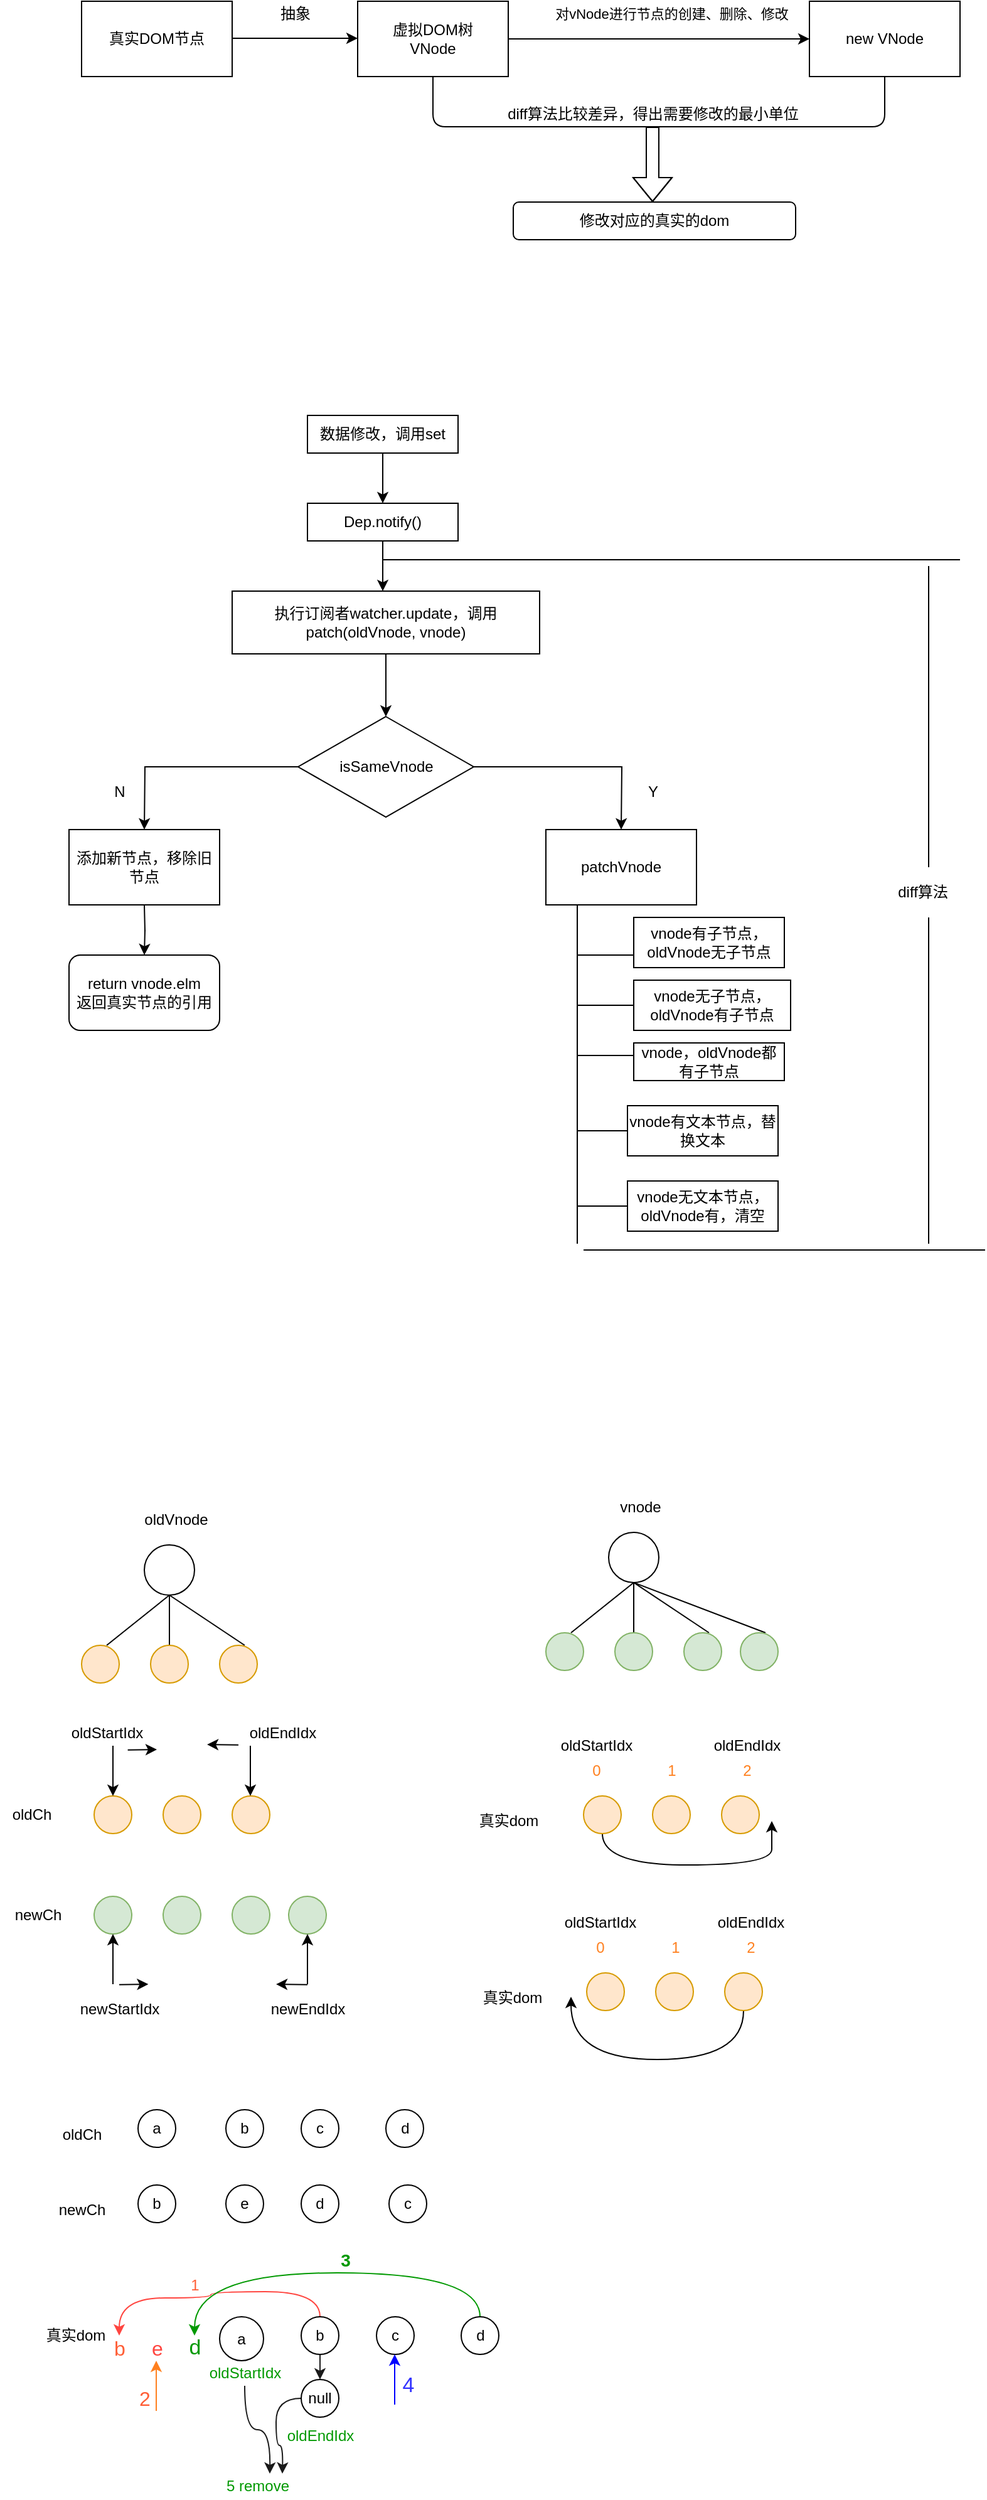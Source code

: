 <mxfile version="13.9.7" type="github"><diagram id="l6zwh0BJfQu0nLQXTCDY" name="Page-1"><mxGraphModel dx="1038" dy="492" grid="1" gridSize="10" guides="1" tooltips="1" connect="1" arrows="1" fold="1" page="1" pageScale="1" pageWidth="827" pageHeight="1169" math="0" shadow="0"><root><mxCell id="0"/><mxCell id="1" parent="0"/><mxCell id="mDzAJIoZQteAGzlLGq9X-1" value="真实DOM节点" style="rounded=0;whiteSpace=wrap;html=1;" vertex="1" parent="1"><mxGeometry x="70" y="180" width="120" height="60" as="geometry"/></mxCell><mxCell id="mDzAJIoZQteAGzlLGq9X-3" value="" style="endArrow=classic;html=1;" edge="1" parent="1"><mxGeometry relative="1" as="geometry"><mxPoint x="190" y="209.5" as="sourcePoint"/><mxPoint x="290" y="209.5" as="targetPoint"/><Array as="points"/></mxGeometry></mxCell><mxCell id="mDzAJIoZQteAGzlLGq9X-5" value="抽象" style="text;html=1;align=center;verticalAlign=middle;resizable=0;points=[];autosize=1;" vertex="1" parent="1"><mxGeometry x="220" y="180" width="40" height="20" as="geometry"/></mxCell><mxCell id="mDzAJIoZQteAGzlLGq9X-6" value="虚拟DOM树&lt;br&gt;VNode" style="rounded=0;whiteSpace=wrap;html=1;" vertex="1" parent="1"><mxGeometry x="290" y="180" width="120" height="60" as="geometry"/></mxCell><mxCell id="mDzAJIoZQteAGzlLGq9X-7" value="" style="endArrow=classic;html=1;" edge="1" parent="1"><mxGeometry relative="1" as="geometry"><mxPoint x="410" y="210" as="sourcePoint"/><mxPoint x="650" y="210" as="targetPoint"/></mxGeometry></mxCell><mxCell id="mDzAJIoZQteAGzlLGq9X-8" value="对vNode进行节点的创建、删除、修改&lt;br&gt;" style="edgeLabel;resizable=0;html=1;align=center;verticalAlign=middle;" connectable="0" vertex="1" parent="mDzAJIoZQteAGzlLGq9X-7"><mxGeometry relative="1" as="geometry"><mxPoint x="10" y="-20" as="offset"/></mxGeometry></mxCell><mxCell id="mDzAJIoZQteAGzlLGq9X-12" value="" style="endArrow=none;html=1;exitX=0.5;exitY=1;exitDx=0;exitDy=0;entryX=0.5;entryY=1;entryDx=0;entryDy=0;" edge="1" parent="1" source="mDzAJIoZQteAGzlLGq9X-6"><mxGeometry width="50" height="50" relative="1" as="geometry"><mxPoint x="390" y="290" as="sourcePoint"/><mxPoint x="710" y="240" as="targetPoint"/><Array as="points"><mxPoint x="350" y="280"/><mxPoint x="510" y="280"/><mxPoint x="710" y="280"/></Array></mxGeometry></mxCell><mxCell id="mDzAJIoZQteAGzlLGq9X-24" style="edgeStyle=orthogonalEdgeStyle;shape=flexArrow;rounded=0;orthogonalLoop=1;jettySize=auto;html=1;" edge="1" parent="1" source="mDzAJIoZQteAGzlLGq9X-15"><mxGeometry relative="1" as="geometry"><mxPoint x="525" y="340" as="targetPoint"/></mxGeometry></mxCell><mxCell id="mDzAJIoZQteAGzlLGq9X-15" value="diff算法比较差异，得出&lt;span&gt;需要修改的最小单位&lt;/span&gt;" style="text;html=1;align=center;verticalAlign=middle;resizable=0;points=[];autosize=1;" vertex="1" parent="1"><mxGeometry x="400" y="260" width="250" height="20" as="geometry"/></mxCell><mxCell id="mDzAJIoZQteAGzlLGq9X-21" value="new VNode" style="rounded=0;whiteSpace=wrap;html=1;" vertex="1" parent="1"><mxGeometry x="650" y="180" width="120" height="60" as="geometry"/></mxCell><mxCell id="mDzAJIoZQteAGzlLGq9X-25" value="修改对应的真实的dom" style="rounded=1;whiteSpace=wrap;html=1;" vertex="1" parent="1"><mxGeometry x="414" y="340" width="225" height="30" as="geometry"/></mxCell><mxCell id="mDzAJIoZQteAGzlLGq9X-37" style="edgeStyle=none;rounded=0;orthogonalLoop=1;jettySize=auto;html=1;" edge="1" parent="1" source="mDzAJIoZQteAGzlLGq9X-35"><mxGeometry relative="1" as="geometry"><mxPoint x="310" y="650" as="targetPoint"/></mxGeometry></mxCell><mxCell id="mDzAJIoZQteAGzlLGq9X-35" value="Dep.notify()" style="rounded=0;whiteSpace=wrap;html=1;" vertex="1" parent="1"><mxGeometry x="250" y="580" width="120" height="30" as="geometry"/></mxCell><mxCell id="mDzAJIoZQteAGzlLGq9X-39" style="edgeStyle=none;rounded=0;orthogonalLoop=1;jettySize=auto;html=1;" edge="1" parent="1" source="mDzAJIoZQteAGzlLGq9X-38"><mxGeometry relative="1" as="geometry"><mxPoint x="310" y="580" as="targetPoint"/></mxGeometry></mxCell><mxCell id="mDzAJIoZQteAGzlLGq9X-38" value="数据修改，调用set" style="rounded=0;whiteSpace=wrap;html=1;" vertex="1" parent="1"><mxGeometry x="250" y="510" width="120" height="30" as="geometry"/></mxCell><mxCell id="mDzAJIoZQteAGzlLGq9X-44" style="edgeStyle=none;rounded=0;orthogonalLoop=1;jettySize=auto;html=1;" edge="1" parent="1" source="mDzAJIoZQteAGzlLGq9X-40"><mxGeometry relative="1" as="geometry"><mxPoint x="312.5" y="750" as="targetPoint"/></mxGeometry></mxCell><mxCell id="mDzAJIoZQteAGzlLGq9X-40" value="执行订阅者watcher.update，调用patch(oldVnode,&amp;nbsp;vnode)" style="rounded=0;whiteSpace=wrap;html=1;" vertex="1" parent="1"><mxGeometry x="190" y="650" width="245" height="50" as="geometry"/></mxCell><mxCell id="mDzAJIoZQteAGzlLGq9X-47" style="edgeStyle=orthogonalEdgeStyle;rounded=0;orthogonalLoop=1;jettySize=auto;html=1;" edge="1" parent="1" source="mDzAJIoZQteAGzlLGq9X-45"><mxGeometry relative="1" as="geometry"><mxPoint x="120" y="840" as="targetPoint"/></mxGeometry></mxCell><mxCell id="mDzAJIoZQteAGzlLGq9X-49" style="edgeStyle=orthogonalEdgeStyle;rounded=0;orthogonalLoop=1;jettySize=auto;html=1;" edge="1" parent="1" source="mDzAJIoZQteAGzlLGq9X-45"><mxGeometry relative="1" as="geometry"><mxPoint x="500" y="840" as="targetPoint"/></mxGeometry></mxCell><mxCell id="mDzAJIoZQteAGzlLGq9X-45" value="isSameVnode" style="rhombus;whiteSpace=wrap;html=1;" vertex="1" parent="1"><mxGeometry x="242.5" y="750" width="140" height="80" as="geometry"/></mxCell><mxCell id="mDzAJIoZQteAGzlLGq9X-50" value="N" style="text;html=1;align=center;verticalAlign=middle;resizable=0;points=[];autosize=1;" vertex="1" parent="1"><mxGeometry x="90" y="800" width="20" height="20" as="geometry"/></mxCell><mxCell id="mDzAJIoZQteAGzlLGq9X-51" value="Y" style="text;html=1;align=center;verticalAlign=middle;resizable=0;points=[];autosize=1;" vertex="1" parent="1"><mxGeometry x="515" y="800" width="20" height="20" as="geometry"/></mxCell><mxCell id="mDzAJIoZQteAGzlLGq9X-53" style="edgeStyle=orthogonalEdgeStyle;rounded=0;orthogonalLoop=1;jettySize=auto;html=1;exitX=0.5;exitY=1;exitDx=0;exitDy=0;" edge="1" parent="1"><mxGeometry relative="1" as="geometry"><mxPoint x="120" y="940" as="targetPoint"/><mxPoint x="120" y="900" as="sourcePoint"/></mxGeometry></mxCell><mxCell id="mDzAJIoZQteAGzlLGq9X-54" value="return vnode.elm&lt;br&gt;返回真实节点的引用" style="rounded=1;whiteSpace=wrap;html=1;" vertex="1" parent="1"><mxGeometry x="60" y="940" width="120" height="60" as="geometry"/></mxCell><mxCell id="mDzAJIoZQteAGzlLGq9X-55" value="添加新节点，移除旧节点" style="rounded=0;whiteSpace=wrap;html=1;" vertex="1" parent="1"><mxGeometry x="60" y="840" width="120" height="60" as="geometry"/></mxCell><mxCell id="mDzAJIoZQteAGzlLGq9X-56" value="patchVnode" style="rounded=0;whiteSpace=wrap;html=1;" vertex="1" parent="1"><mxGeometry x="440" y="840" width="120" height="60" as="geometry"/></mxCell><mxCell id="mDzAJIoZQteAGzlLGq9X-58" value="" style="line;strokeWidth=1;direction=south;html=1;" vertex="1" parent="1"><mxGeometry x="460" y="900" width="10" height="270" as="geometry"/></mxCell><mxCell id="mDzAJIoZQteAGzlLGq9X-59" value="" style="line;strokeWidth=1;html=1;" vertex="1" parent="1"><mxGeometry x="465" y="930" width="35" height="20" as="geometry"/></mxCell><mxCell id="mDzAJIoZQteAGzlLGq9X-61" value="" style="line;strokeWidth=1;html=1;" vertex="1" parent="1"><mxGeometry x="465" y="1010" width="45" height="20" as="geometry"/></mxCell><mxCell id="mDzAJIoZQteAGzlLGq9X-62" value="" style="line;strokeWidth=1;html=1;" vertex="1" parent="1"><mxGeometry x="465" y="930" width="45" height="20" as="geometry"/></mxCell><mxCell id="mDzAJIoZQteAGzlLGq9X-63" value="" style="line;strokeWidth=1;html=1;" vertex="1" parent="1"><mxGeometry x="465" y="1070" width="40" height="20" as="geometry"/></mxCell><mxCell id="mDzAJIoZQteAGzlLGq9X-64" value="" style="line;strokeWidth=1;html=1;" vertex="1" parent="1"><mxGeometry x="465" y="970" width="45" height="20" as="geometry"/></mxCell><mxCell id="mDzAJIoZQteAGzlLGq9X-70" value="vnode有子节点，oldVnode无子节点" style="rounded=0;whiteSpace=wrap;html=1;strokeWidth=1;" vertex="1" parent="1"><mxGeometry x="510" y="910" width="120" height="40" as="geometry"/></mxCell><mxCell id="mDzAJIoZQteAGzlLGq9X-72" value="vnode无子节点，&lt;br&gt;oldVnode有子节点" style="rounded=0;whiteSpace=wrap;html=1;strokeWidth=1;" vertex="1" parent="1"><mxGeometry x="510" y="960" width="125" height="40" as="geometry"/></mxCell><mxCell id="mDzAJIoZQteAGzlLGq9X-73" value="vnode，oldVnode都有子节点" style="rounded=0;whiteSpace=wrap;html=1;strokeWidth=1;" vertex="1" parent="1"><mxGeometry x="510" y="1010" width="120" height="30" as="geometry"/></mxCell><mxCell id="mDzAJIoZQteAGzlLGq9X-76" value="vnode有文本节点，替换文本" style="rounded=0;whiteSpace=wrap;html=1;strokeWidth=1;" vertex="1" parent="1"><mxGeometry x="505" y="1060" width="120" height="40" as="geometry"/></mxCell><mxCell id="mDzAJIoZQteAGzlLGq9X-77" value="" style="line;strokeWidth=1;html=1;" vertex="1" parent="1"><mxGeometry x="465" y="1130" width="40" height="20" as="geometry"/></mxCell><mxCell id="mDzAJIoZQteAGzlLGq9X-78" value="vnode无文本节点，oldVnode有，清空" style="rounded=0;whiteSpace=wrap;html=1;strokeWidth=1;" vertex="1" parent="1"><mxGeometry x="505" y="1120" width="120" height="40" as="geometry"/></mxCell><mxCell id="mDzAJIoZQteAGzlLGq9X-79" value="" style="line;strokeWidth=1;html=1;" vertex="1" parent="1"><mxGeometry x="310" y="620" width="460" height="10" as="geometry"/></mxCell><mxCell id="mDzAJIoZQteAGzlLGq9X-80" value="" style="line;strokeWidth=1;html=1;" vertex="1" parent="1"><mxGeometry x="470" y="1170" width="320" height="10" as="geometry"/></mxCell><mxCell id="mDzAJIoZQteAGzlLGq9X-81" value="" style="line;strokeWidth=1;direction=south;html=1;" vertex="1" parent="1"><mxGeometry x="740" y="630" width="10" height="240" as="geometry"/></mxCell><mxCell id="mDzAJIoZQteAGzlLGq9X-82" value="" style="line;strokeWidth=1;direction=south;html=1;" vertex="1" parent="1"><mxGeometry x="740" y="910" width="10" height="260" as="geometry"/></mxCell><mxCell id="mDzAJIoZQteAGzlLGq9X-83" value="diff算法" style="text;html=1;align=center;verticalAlign=middle;resizable=0;points=[];autosize=1;" vertex="1" parent="1"><mxGeometry x="710" y="880" width="60" height="20" as="geometry"/></mxCell><mxCell id="mDzAJIoZQteAGzlLGq9X-84" value="" style="ellipse;whiteSpace=wrap;html=1;aspect=fixed;strokeWidth=1;" vertex="1" parent="1"><mxGeometry x="120" y="1410" width="40" height="40" as="geometry"/></mxCell><mxCell id="mDzAJIoZQteAGzlLGq9X-85" value="oldVnode" style="text;html=1;align=center;verticalAlign=middle;resizable=0;points=[];autosize=1;" vertex="1" parent="1"><mxGeometry x="110" y="1380" width="70" height="20" as="geometry"/></mxCell><mxCell id="mDzAJIoZQteAGzlLGq9X-88" value="" style="endArrow=none;html=1;entryX=0;entryY=0.5;entryDx=0;entryDy=0;entryPerimeter=0;" edge="1" parent="1" target="mDzAJIoZQteAGzlLGq9X-89"><mxGeometry width="50" height="50" relative="1" as="geometry"><mxPoint x="90" y="1490" as="sourcePoint"/><mxPoint x="140" y="1440" as="targetPoint"/></mxGeometry></mxCell><mxCell id="mDzAJIoZQteAGzlLGq9X-89" value="" style="line;strokeWidth=1;direction=south;html=1;" vertex="1" parent="1"><mxGeometry x="135" y="1450" width="10" height="40" as="geometry"/></mxCell><mxCell id="mDzAJIoZQteAGzlLGq9X-90" value="" style="endArrow=none;html=1;" edge="1" parent="1"><mxGeometry width="50" height="50" relative="1" as="geometry"><mxPoint x="200" y="1490" as="sourcePoint"/><mxPoint x="140" y="1450" as="targetPoint"/></mxGeometry></mxCell><mxCell id="mDzAJIoZQteAGzlLGq9X-91" value="" style="ellipse;whiteSpace=wrap;html=1;aspect=fixed;strokeWidth=1;fillColor=#ffe6cc;strokeColor=#d79b00;" vertex="1" parent="1"><mxGeometry x="70" y="1490" width="30" height="30" as="geometry"/></mxCell><mxCell id="mDzAJIoZQteAGzlLGq9X-92" value="" style="ellipse;whiteSpace=wrap;html=1;aspect=fixed;strokeWidth=1;fillColor=#ffe6cc;strokeColor=#d79b00;" vertex="1" parent="1"><mxGeometry x="125" y="1490" width="30" height="30" as="geometry"/></mxCell><mxCell id="mDzAJIoZQteAGzlLGq9X-93" value="" style="ellipse;whiteSpace=wrap;html=1;aspect=fixed;strokeWidth=1;fillColor=#ffe6cc;strokeColor=#d79b00;" vertex="1" parent="1"><mxGeometry x="180" y="1490" width="30" height="30" as="geometry"/></mxCell><mxCell id="mDzAJIoZQteAGzlLGq9X-104" value="" style="ellipse;whiteSpace=wrap;html=1;aspect=fixed;strokeWidth=1;" vertex="1" parent="1"><mxGeometry x="490" y="1400" width="40" height="40" as="geometry"/></mxCell><mxCell id="mDzAJIoZQteAGzlLGq9X-105" value="vnode" style="text;html=1;align=center;verticalAlign=middle;resizable=0;points=[];autosize=1;" vertex="1" parent="1"><mxGeometry x="490" y="1370" width="50" height="20" as="geometry"/></mxCell><mxCell id="mDzAJIoZQteAGzlLGq9X-106" value="" style="endArrow=none;html=1;entryX=0;entryY=0.5;entryDx=0;entryDy=0;entryPerimeter=0;" edge="1" parent="1" target="mDzAJIoZQteAGzlLGq9X-107"><mxGeometry width="50" height="50" relative="1" as="geometry"><mxPoint x="460" y="1480" as="sourcePoint"/><mxPoint x="510" y="1430" as="targetPoint"/></mxGeometry></mxCell><mxCell id="mDzAJIoZQteAGzlLGq9X-107" value="" style="line;strokeWidth=1;direction=south;html=1;" vertex="1" parent="1"><mxGeometry x="505" y="1440" width="10" height="40" as="geometry"/></mxCell><mxCell id="mDzAJIoZQteAGzlLGq9X-108" value="" style="endArrow=none;html=1;" edge="1" parent="1"><mxGeometry width="50" height="50" relative="1" as="geometry"><mxPoint x="570" y="1480" as="sourcePoint"/><mxPoint x="510" y="1440" as="targetPoint"/></mxGeometry></mxCell><mxCell id="mDzAJIoZQteAGzlLGq9X-109" value="" style="ellipse;whiteSpace=wrap;html=1;aspect=fixed;strokeWidth=1;fillColor=#d5e8d4;strokeColor=#82b366;" vertex="1" parent="1"><mxGeometry x="440" y="1480" width="30" height="30" as="geometry"/></mxCell><mxCell id="mDzAJIoZQteAGzlLGq9X-110" value="" style="ellipse;whiteSpace=wrap;html=1;aspect=fixed;strokeWidth=1;fillColor=#d5e8d4;strokeColor=#82b366;" vertex="1" parent="1"><mxGeometry x="495" y="1480" width="30" height="30" as="geometry"/></mxCell><mxCell id="mDzAJIoZQteAGzlLGq9X-111" value="" style="ellipse;whiteSpace=wrap;html=1;aspect=fixed;strokeWidth=1;fillColor=#d5e8d4;strokeColor=#82b366;" vertex="1" parent="1"><mxGeometry x="550" y="1480" width="30" height="30" as="geometry"/></mxCell><mxCell id="mDzAJIoZQteAGzlLGq9X-112" value="" style="endArrow=none;html=1;entryX=0.5;entryY=1;entryDx=0;entryDy=0;" edge="1" parent="1" target="mDzAJIoZQteAGzlLGq9X-104"><mxGeometry width="50" height="50" relative="1" as="geometry"><mxPoint x="615" y="1480" as="sourcePoint"/><mxPoint x="555" y="1440" as="targetPoint"/></mxGeometry></mxCell><mxCell id="mDzAJIoZQteAGzlLGq9X-113" value="" style="ellipse;whiteSpace=wrap;html=1;aspect=fixed;strokeWidth=1;fillColor=#d5e8d4;strokeColor=#82b366;" vertex="1" parent="1"><mxGeometry x="595" y="1480" width="30" height="30" as="geometry"/></mxCell><mxCell id="mDzAJIoZQteAGzlLGq9X-114" value="" style="ellipse;whiteSpace=wrap;html=1;aspect=fixed;strokeWidth=1;fillColor=#ffe6cc;strokeColor=#d79b00;" vertex="1" parent="1"><mxGeometry x="80" y="1610" width="30" height="30" as="geometry"/></mxCell><mxCell id="mDzAJIoZQteAGzlLGq9X-115" value="" style="ellipse;whiteSpace=wrap;html=1;aspect=fixed;strokeWidth=1;fillColor=#ffe6cc;strokeColor=#d79b00;" vertex="1" parent="1"><mxGeometry x="190" y="1610" width="30" height="30" as="geometry"/></mxCell><mxCell id="mDzAJIoZQteAGzlLGq9X-116" value="" style="ellipse;whiteSpace=wrap;html=1;aspect=fixed;strokeWidth=1;fillColor=#ffe6cc;strokeColor=#d79b00;" vertex="1" parent="1"><mxGeometry x="135" y="1610" width="30" height="30" as="geometry"/></mxCell><mxCell id="mDzAJIoZQteAGzlLGq9X-118" value="" style="ellipse;whiteSpace=wrap;html=1;aspect=fixed;strokeWidth=1;fillColor=#d5e8d4;strokeColor=#82b366;" vertex="1" parent="1"><mxGeometry x="80" y="1690" width="30" height="30" as="geometry"/></mxCell><mxCell id="mDzAJIoZQteAGzlLGq9X-119" value="" style="ellipse;whiteSpace=wrap;html=1;aspect=fixed;strokeWidth=1;fillColor=#d5e8d4;strokeColor=#82b366;" vertex="1" parent="1"><mxGeometry x="135" y="1690" width="30" height="30" as="geometry"/></mxCell><mxCell id="mDzAJIoZQteAGzlLGq9X-120" value="" style="ellipse;whiteSpace=wrap;html=1;aspect=fixed;strokeWidth=1;fillColor=#d5e8d4;strokeColor=#82b366;" vertex="1" parent="1"><mxGeometry x="190" y="1690" width="30" height="30" as="geometry"/></mxCell><mxCell id="mDzAJIoZQteAGzlLGq9X-121" value="" style="ellipse;whiteSpace=wrap;html=1;aspect=fixed;strokeWidth=1;fillColor=#d5e8d4;strokeColor=#82b366;" vertex="1" parent="1"><mxGeometry x="235" y="1690" width="30" height="30" as="geometry"/></mxCell><mxCell id="mDzAJIoZQteAGzlLGq9X-122" value="oldCh" style="text;html=1;align=center;verticalAlign=middle;resizable=0;points=[];autosize=1;" vertex="1" parent="1"><mxGeometry x="5" y="1615" width="50" height="20" as="geometry"/></mxCell><mxCell id="mDzAJIoZQteAGzlLGq9X-123" value="newCh" style="text;html=1;align=center;verticalAlign=middle;resizable=0;points=[];autosize=1;" vertex="1" parent="1"><mxGeometry x="10" y="1695" width="50" height="20" as="geometry"/></mxCell><mxCell id="mDzAJIoZQteAGzlLGq9X-124" value="" style="endArrow=classic;html=1;entryX=0.5;entryY=0;entryDx=0;entryDy=0;" edge="1" parent="1" target="mDzAJIoZQteAGzlLGq9X-114"><mxGeometry width="50" height="50" relative="1" as="geometry"><mxPoint x="95" y="1570" as="sourcePoint"/><mxPoint x="120" y="1550" as="targetPoint"/></mxGeometry></mxCell><mxCell id="mDzAJIoZQteAGzlLGq9X-125" value="oldStartIdx" style="text;html=1;align=center;verticalAlign=middle;resizable=0;points=[];autosize=1;" vertex="1" parent="1"><mxGeometry x="55" y="1550" width="70" height="20" as="geometry"/></mxCell><mxCell id="mDzAJIoZQteAGzlLGq9X-126" value="" style="endArrow=classic;html=1;exitX=0.74;exitY=1.17;exitDx=0;exitDy=0;exitPerimeter=0;" edge="1" parent="1" source="mDzAJIoZQteAGzlLGq9X-125"><mxGeometry width="50" height="50" relative="1" as="geometry"><mxPoint x="120" y="1620" as="sourcePoint"/><mxPoint x="130" y="1573" as="targetPoint"/></mxGeometry></mxCell><mxCell id="mDzAJIoZQteAGzlLGq9X-127" value="" style="endArrow=classic;html=1;entryX=0.5;entryY=0;entryDx=0;entryDy=0;" edge="1" parent="1"><mxGeometry width="50" height="50" relative="1" as="geometry"><mxPoint x="204.5" y="1570" as="sourcePoint"/><mxPoint x="204.5" y="1610" as="targetPoint"/><Array as="points"><mxPoint x="204.5" y="1590"/></Array></mxGeometry></mxCell><mxCell id="mDzAJIoZQteAGzlLGq9X-128" value="oldEndIdx" style="text;html=1;align=center;verticalAlign=middle;resizable=0;points=[];autosize=1;" vertex="1" parent="1"><mxGeometry x="195" y="1550" width="70" height="20" as="geometry"/></mxCell><mxCell id="mDzAJIoZQteAGzlLGq9X-129" value="" style="endArrow=classic;html=1;exitX=0.74;exitY=1.17;exitDx=0;exitDy=0;exitPerimeter=0;" edge="1" parent="1"><mxGeometry width="50" height="50" relative="1" as="geometry"><mxPoint x="195.0" y="1569.4" as="sourcePoint"/><mxPoint x="170" y="1569" as="targetPoint"/></mxGeometry></mxCell><mxCell id="mDzAJIoZQteAGzlLGq9X-130" value="" style="endArrow=classic;html=1;entryX=0.5;entryY=1;entryDx=0;entryDy=0;" edge="1" parent="1" target="mDzAJIoZQteAGzlLGq9X-118"><mxGeometry width="50" height="50" relative="1" as="geometry"><mxPoint x="95" y="1760" as="sourcePoint"/><mxPoint x="94.5" y="1774" as="targetPoint"/></mxGeometry></mxCell><mxCell id="mDzAJIoZQteAGzlLGq9X-131" value="" style="endArrow=classic;html=1;entryX=0.5;entryY=1;entryDx=0;entryDy=0;" edge="1" parent="1"><mxGeometry width="50" height="50" relative="1" as="geometry"><mxPoint x="250" y="1760" as="sourcePoint"/><mxPoint x="250" y="1720" as="targetPoint"/></mxGeometry></mxCell><mxCell id="mDzAJIoZQteAGzlLGq9X-132" value="" style="endArrow=classic;html=1;exitX=0.74;exitY=1.17;exitDx=0;exitDy=0;exitPerimeter=0;" edge="1" parent="1"><mxGeometry width="50" height="50" relative="1" as="geometry"><mxPoint x="100.0" y="1760.4" as="sourcePoint"/><mxPoint x="123.2" y="1760" as="targetPoint"/></mxGeometry></mxCell><mxCell id="mDzAJIoZQteAGzlLGq9X-135" value="" style="endArrow=classic;html=1;exitX=0.74;exitY=1.17;exitDx=0;exitDy=0;exitPerimeter=0;" edge="1" parent="1"><mxGeometry width="50" height="50" relative="1" as="geometry"><mxPoint x="250" y="1760.4" as="sourcePoint"/><mxPoint x="225" y="1760" as="targetPoint"/></mxGeometry></mxCell><mxCell id="mDzAJIoZQteAGzlLGq9X-136" value="newStartIdx" style="text;html=1;align=center;verticalAlign=middle;resizable=0;points=[];autosize=1;" vertex="1" parent="1"><mxGeometry x="60" y="1770" width="80" height="20" as="geometry"/></mxCell><mxCell id="mDzAJIoZQteAGzlLGq9X-137" value="newEndIdx" style="text;html=1;align=center;verticalAlign=middle;resizable=0;points=[];autosize=1;" vertex="1" parent="1"><mxGeometry x="215" y="1770" width="70" height="20" as="geometry"/></mxCell><mxCell id="mDzAJIoZQteAGzlLGq9X-139" value="真实dom" style="text;html=1;align=center;verticalAlign=middle;resizable=0;points=[];autosize=1;" vertex="1" parent="1"><mxGeometry x="380" y="1620" width="60" height="20" as="geometry"/></mxCell><mxCell id="mDzAJIoZQteAGzlLGq9X-153" style="edgeStyle=orthogonalEdgeStyle;curved=1;rounded=0;orthogonalLoop=1;jettySize=auto;html=1;exitX=0.5;exitY=1;exitDx=0;exitDy=0;fontColor=#FF801F;" edge="1" parent="1" source="mDzAJIoZQteAGzlLGq9X-140"><mxGeometry relative="1" as="geometry"><mxPoint x="620" y="1630" as="targetPoint"/><Array as="points"><mxPoint x="485" y="1665"/><mxPoint x="620" y="1665"/><mxPoint x="620" y="1640"/></Array></mxGeometry></mxCell><mxCell id="mDzAJIoZQteAGzlLGq9X-140" value="" style="ellipse;whiteSpace=wrap;html=1;aspect=fixed;strokeWidth=1;fillColor=#ffe6cc;strokeColor=#d79b00;" vertex="1" parent="1"><mxGeometry x="470" y="1610" width="30" height="30" as="geometry"/></mxCell><mxCell id="mDzAJIoZQteAGzlLGq9X-141" value="" style="ellipse;whiteSpace=wrap;html=1;aspect=fixed;strokeWidth=1;fillColor=#ffe6cc;strokeColor=#d79b00;" vertex="1" parent="1"><mxGeometry x="580" y="1610" width="30" height="30" as="geometry"/></mxCell><mxCell id="mDzAJIoZQteAGzlLGq9X-142" value="" style="ellipse;whiteSpace=wrap;html=1;aspect=fixed;strokeWidth=1;fillColor=#ffe6cc;strokeColor=#d79b00;" vertex="1" parent="1"><mxGeometry x="525" y="1610" width="30" height="30" as="geometry"/></mxCell><mxCell id="mDzAJIoZQteAGzlLGq9X-143" value="0" style="text;html=1;align=center;verticalAlign=middle;resizable=0;points=[];autosize=1;fontColor=#FF801F;" vertex="1" parent="1"><mxGeometry x="470" y="1580" width="20" height="20" as="geometry"/></mxCell><mxCell id="mDzAJIoZQteAGzlLGq9X-144" value="1" style="text;html=1;align=center;verticalAlign=middle;resizable=0;points=[];autosize=1;fontColor=#FF801F;" vertex="1" parent="1"><mxGeometry x="530" y="1580" width="20" height="20" as="geometry"/></mxCell><mxCell id="mDzAJIoZQteAGzlLGq9X-145" value="2" style="text;html=1;align=center;verticalAlign=middle;resizable=0;points=[];autosize=1;fontColor=#FF801F;" vertex="1" parent="1"><mxGeometry x="590" y="1580" width="20" height="20" as="geometry"/></mxCell><mxCell id="mDzAJIoZQteAGzlLGq9X-147" value="oldStartIdx" style="text;html=1;align=center;verticalAlign=middle;resizable=0;points=[];autosize=1;" vertex="1" parent="1"><mxGeometry x="445" y="1560" width="70" height="20" as="geometry"/></mxCell><mxCell id="mDzAJIoZQteAGzlLGq9X-148" value="oldEndIdx" style="text;html=1;align=center;verticalAlign=middle;resizable=0;points=[];autosize=1;" vertex="1" parent="1"><mxGeometry x="565" y="1560" width="70" height="20" as="geometry"/></mxCell><mxCell id="mDzAJIoZQteAGzlLGq9X-156" value="真实dom" style="text;html=1;align=center;verticalAlign=middle;resizable=0;points=[];autosize=1;" vertex="1" parent="1"><mxGeometry x="382.5" y="1761" width="60" height="20" as="geometry"/></mxCell><mxCell id="mDzAJIoZQteAGzlLGq9X-158" value="" style="ellipse;whiteSpace=wrap;html=1;aspect=fixed;strokeWidth=1;fillColor=#ffe6cc;strokeColor=#d79b00;" vertex="1" parent="1"><mxGeometry x="472.5" y="1751" width="30" height="30" as="geometry"/></mxCell><mxCell id="mDzAJIoZQteAGzlLGq9X-166" style="edgeStyle=orthogonalEdgeStyle;curved=1;rounded=0;orthogonalLoop=1;jettySize=auto;html=1;fontColor=#FF801F;" edge="1" parent="1" source="mDzAJIoZQteAGzlLGq9X-159"><mxGeometry relative="1" as="geometry"><mxPoint x="460" y="1770" as="targetPoint"/><Array as="points"><mxPoint x="598" y="1820"/><mxPoint x="460" y="1820"/></Array></mxGeometry></mxCell><mxCell id="mDzAJIoZQteAGzlLGq9X-159" value="" style="ellipse;whiteSpace=wrap;html=1;aspect=fixed;strokeWidth=1;fillColor=#ffe6cc;strokeColor=#d79b00;" vertex="1" parent="1"><mxGeometry x="582.5" y="1751" width="30" height="30" as="geometry"/></mxCell><mxCell id="mDzAJIoZQteAGzlLGq9X-160" value="" style="ellipse;whiteSpace=wrap;html=1;aspect=fixed;strokeWidth=1;fillColor=#ffe6cc;strokeColor=#d79b00;" vertex="1" parent="1"><mxGeometry x="527.5" y="1751" width="30" height="30" as="geometry"/></mxCell><mxCell id="mDzAJIoZQteAGzlLGq9X-161" value="0" style="text;html=1;align=center;verticalAlign=middle;resizable=0;points=[];autosize=1;fontColor=#FF801F;" vertex="1" parent="1"><mxGeometry x="472.5" y="1721" width="20" height="20" as="geometry"/></mxCell><mxCell id="mDzAJIoZQteAGzlLGq9X-162" value="1" style="text;html=1;align=center;verticalAlign=middle;resizable=0;points=[];autosize=1;fontColor=#FF801F;" vertex="1" parent="1"><mxGeometry x="532.5" y="1721" width="20" height="20" as="geometry"/></mxCell><mxCell id="mDzAJIoZQteAGzlLGq9X-163" value="2" style="text;html=1;align=center;verticalAlign=middle;resizable=0;points=[];autosize=1;fontColor=#FF801F;" vertex="1" parent="1"><mxGeometry x="592.5" y="1721" width="20" height="20" as="geometry"/></mxCell><mxCell id="mDzAJIoZQteAGzlLGq9X-164" value="oldStartIdx" style="text;html=1;align=center;verticalAlign=middle;resizable=0;points=[];autosize=1;" vertex="1" parent="1"><mxGeometry x="447.5" y="1701" width="70" height="20" as="geometry"/></mxCell><mxCell id="mDzAJIoZQteAGzlLGq9X-165" value="oldEndIdx" style="text;html=1;align=center;verticalAlign=middle;resizable=0;points=[];autosize=1;" vertex="1" parent="1"><mxGeometry x="567.5" y="1701" width="70" height="20" as="geometry"/></mxCell><mxCell id="mDzAJIoZQteAGzlLGq9X-167" value="oldCh" style="text;html=1;align=center;verticalAlign=middle;resizable=0;points=[];autosize=1;" vertex="1" parent="1"><mxGeometry x="45" y="1870" width="50" height="20" as="geometry"/></mxCell><mxCell id="mDzAJIoZQteAGzlLGq9X-168" value="newCh" style="text;html=1;align=center;verticalAlign=middle;resizable=0;points=[];autosize=1;" vertex="1" parent="1"><mxGeometry x="45" y="1930" width="50" height="20" as="geometry"/></mxCell><mxCell id="mDzAJIoZQteAGzlLGq9X-169" value="a" style="ellipse;whiteSpace=wrap;html=1;aspect=fixed;strokeWidth=1;" vertex="1" parent="1"><mxGeometry x="115" y="1860" width="30" height="30" as="geometry"/></mxCell><mxCell id="mDzAJIoZQteAGzlLGq9X-170" value="d" style="ellipse;whiteSpace=wrap;html=1;aspect=fixed;strokeWidth=1;" vertex="1" parent="1"><mxGeometry x="245" y="1920" width="30" height="30" as="geometry"/></mxCell><mxCell id="mDzAJIoZQteAGzlLGq9X-171" value="e" style="ellipse;whiteSpace=wrap;html=1;aspect=fixed;strokeWidth=1;" vertex="1" parent="1"><mxGeometry x="185" y="1920" width="30" height="30" as="geometry"/></mxCell><mxCell id="mDzAJIoZQteAGzlLGq9X-172" value="b" style="ellipse;whiteSpace=wrap;html=1;aspect=fixed;strokeWidth=1;" vertex="1" parent="1"><mxGeometry x="115" y="1920" width="30" height="30" as="geometry"/></mxCell><mxCell id="mDzAJIoZQteAGzlLGq9X-176" value="c" style="ellipse;whiteSpace=wrap;html=1;aspect=fixed;strokeWidth=1;" vertex="1" parent="1"><mxGeometry x="315" y="1920" width="30" height="30" as="geometry"/></mxCell><mxCell id="mDzAJIoZQteAGzlLGq9X-177" value="c" style="ellipse;whiteSpace=wrap;html=1;aspect=fixed;strokeWidth=1;" vertex="1" parent="1"><mxGeometry x="245" y="1860" width="30" height="30" as="geometry"/></mxCell><mxCell id="mDzAJIoZQteAGzlLGq9X-178" value="b" style="ellipse;whiteSpace=wrap;html=1;aspect=fixed;strokeWidth=1;" vertex="1" parent="1"><mxGeometry x="185" y="1860" width="30" height="30" as="geometry"/></mxCell><mxCell id="mDzAJIoZQteAGzlLGq9X-179" value="d" style="ellipse;whiteSpace=wrap;html=1;aspect=fixed;strokeWidth=1;" vertex="1" parent="1"><mxGeometry x="312.5" y="1860" width="30" height="30" as="geometry"/></mxCell><mxCell id="mDzAJIoZQteAGzlLGq9X-185" value="真实dom" style="text;html=1;align=center;verticalAlign=middle;resizable=0;points=[];autosize=1;" vertex="1" parent="1"><mxGeometry x="35" y="2030" width="60" height="20" as="geometry"/></mxCell><mxCell id="mDzAJIoZQteAGzlLGq9X-186" value="a" style="ellipse;whiteSpace=wrap;html=1;aspect=fixed;strokeWidth=1;" vertex="1" parent="1"><mxGeometry x="180" y="2025" width="35" height="35" as="geometry"/></mxCell><mxCell id="mDzAJIoZQteAGzlLGq9X-187" value="c" style="ellipse;whiteSpace=wrap;html=1;aspect=fixed;strokeWidth=1;" vertex="1" parent="1"><mxGeometry x="305" y="2025" width="30" height="30" as="geometry"/></mxCell><mxCell id="mDzAJIoZQteAGzlLGq9X-190" style="edgeStyle=orthogonalEdgeStyle;curved=1;rounded=0;orthogonalLoop=1;jettySize=auto;html=1;exitX=0.5;exitY=0;exitDx=0;exitDy=0;fontColor=#FF5E36;strokeColor=#FF4640;" edge="1" parent="1" source="mDzAJIoZQteAGzlLGq9X-188"><mxGeometry relative="1" as="geometry"><mxPoint x="100" y="2040" as="targetPoint"/><Array as="points"><mxPoint x="260" y="2005"/><mxPoint x="173" y="2005"/><mxPoint x="173" y="2010"/><mxPoint x="100" y="2010"/></Array></mxGeometry></mxCell><mxCell id="mDzAJIoZQteAGzlLGq9X-217" style="edgeStyle=orthogonalEdgeStyle;curved=1;rounded=0;orthogonalLoop=1;jettySize=auto;html=1;fontSize=16;fontColor=#009900;strokeColor=#1A1A1A;" edge="1" parent="1" source="mDzAJIoZQteAGzlLGq9X-188"><mxGeometry relative="1" as="geometry"><mxPoint x="260" y="2075" as="targetPoint"/></mxGeometry></mxCell><mxCell id="mDzAJIoZQteAGzlLGq9X-188" value="b" style="ellipse;whiteSpace=wrap;html=1;aspect=fixed;strokeWidth=1;" vertex="1" parent="1"><mxGeometry x="245" y="2025" width="30" height="30" as="geometry"/></mxCell><mxCell id="mDzAJIoZQteAGzlLGq9X-204" style="edgeStyle=orthogonalEdgeStyle;curved=1;rounded=0;orthogonalLoop=1;jettySize=auto;html=1;fontColor=#33FFFF;fontStyle=1;spacing=4;strokeColor=#009900;" edge="1" parent="1" source="mDzAJIoZQteAGzlLGq9X-189"><mxGeometry relative="1" as="geometry"><mxPoint x="160" y="2040" as="targetPoint"/><Array as="points"><mxPoint x="388" y="1990"/><mxPoint x="160" y="1990"/></Array></mxGeometry></mxCell><mxCell id="mDzAJIoZQteAGzlLGq9X-189" value="d" style="ellipse;whiteSpace=wrap;html=1;aspect=fixed;strokeWidth=1;" vertex="1" parent="1"><mxGeometry x="372.5" y="2025" width="30" height="30" as="geometry"/></mxCell><mxCell id="mDzAJIoZQteAGzlLGq9X-191" value="b" style="text;html=1;align=center;verticalAlign=middle;resizable=0;points=[];autosize=1;fontColor=#FF5E36;fontSize=16;" vertex="1" parent="1"><mxGeometry x="90" y="2040" width="20" height="20" as="geometry"/></mxCell><mxCell id="mDzAJIoZQteAGzlLGq9X-192" value="1" style="text;html=1;align=center;verticalAlign=middle;resizable=0;points=[];autosize=1;fontColor=#FF5E36;" vertex="1" parent="1"><mxGeometry x="150" y="1990" width="20" height="20" as="geometry"/></mxCell><mxCell id="mDzAJIoZQteAGzlLGq9X-193" value="" style="endArrow=classic;html=1;entryX=0.5;entryY=1;entryDx=0;entryDy=0;strokeColor=#FF801F;" edge="1" parent="1"><mxGeometry width="50" height="50" relative="1" as="geometry"><mxPoint x="129.5" y="2100" as="sourcePoint"/><mxPoint x="129.5" y="2060" as="targetPoint"/></mxGeometry></mxCell><mxCell id="mDzAJIoZQteAGzlLGq9X-194" value="e" style="text;html=1;align=center;verticalAlign=middle;resizable=0;points=[];autosize=1;fontColor=#FF4640;fontSize=16;" vertex="1" parent="1"><mxGeometry x="120" y="2040" width="20" height="20" as="geometry"/></mxCell><mxCell id="mDzAJIoZQteAGzlLGq9X-195" value="2" style="text;html=1;align=center;verticalAlign=middle;resizable=0;points=[];autosize=1;fontColor=#FF5E36;fontSize=16;" vertex="1" parent="1"><mxGeometry x="110" y="2080" width="20" height="20" as="geometry"/></mxCell><mxCell id="mDzAJIoZQteAGzlLGq9X-205" value="d" style="text;html=1;align=center;verticalAlign=middle;resizable=0;points=[];autosize=1;fontSize=17;fontColor=#009900;" vertex="1" parent="1"><mxGeometry x="145" y="2035" width="30" height="30" as="geometry"/></mxCell><mxCell id="mDzAJIoZQteAGzlLGq9X-207" value="3" style="text;html=1;align=center;verticalAlign=middle;resizable=0;points=[];autosize=1;fontSize=14;fontStyle=1;fontColor=#009900;" vertex="1" parent="1"><mxGeometry x="270" y="1970" width="20" height="20" as="geometry"/></mxCell><mxCell id="mDzAJIoZQteAGzlLGq9X-208" value="" style="endArrow=classic;html=1;entryX=0.5;entryY=1;entryDx=0;entryDy=0;strokeColor=#0000FF;" edge="1" parent="1"><mxGeometry width="50" height="50" relative="1" as="geometry"><mxPoint x="319.5" y="2095" as="sourcePoint"/><mxPoint x="319.5" y="2055" as="targetPoint"/></mxGeometry></mxCell><mxCell id="mDzAJIoZQteAGzlLGq9X-209" value="4" style="text;html=1;align=center;verticalAlign=middle;resizable=0;points=[];autosize=1;fontSize=17;fontColor=#3333FF;" vertex="1" parent="1"><mxGeometry x="315" y="2065" width="30" height="30" as="geometry"/></mxCell><mxCell id="mDzAJIoZQteAGzlLGq9X-226" style="edgeStyle=orthogonalEdgeStyle;curved=1;rounded=0;orthogonalLoop=1;jettySize=auto;html=1;strokeColor=#1A1A1A;fontSize=12;fontColor=#009900;" edge="1" parent="1" source="mDzAJIoZQteAGzlLGq9X-215"><mxGeometry relative="1" as="geometry"><mxPoint x="230" y="2150" as="targetPoint"/></mxGeometry></mxCell><mxCell id="mDzAJIoZQteAGzlLGq9X-215" value="null" style="ellipse;whiteSpace=wrap;html=1;aspect=fixed;strokeWidth=1;" vertex="1" parent="1"><mxGeometry x="245" y="2075" width="30" height="30" as="geometry"/></mxCell><mxCell id="mDzAJIoZQteAGzlLGq9X-225" style="edgeStyle=orthogonalEdgeStyle;curved=1;rounded=0;orthogonalLoop=1;jettySize=auto;html=1;strokeColor=#1A1A1A;fontSize=12;fontColor=#009900;" edge="1" parent="1" source="mDzAJIoZQteAGzlLGq9X-218"><mxGeometry relative="1" as="geometry"><mxPoint x="220" y="2150" as="targetPoint"/></mxGeometry></mxCell><mxCell id="mDzAJIoZQteAGzlLGq9X-218" value="oldStartIdx" style="text;html=1;align=center;verticalAlign=middle;resizable=0;points=[];autosize=1;fontSize=12;fontColor=#009900;" vertex="1" parent="1"><mxGeometry x="165" y="2060" width="70" height="20" as="geometry"/></mxCell><mxCell id="mDzAJIoZQteAGzlLGq9X-219" value="oldEndIdx&lt;br&gt;" style="text;html=1;align=center;verticalAlign=middle;resizable=0;points=[];autosize=1;fontSize=12;fontColor=#009900;" vertex="1" parent="1"><mxGeometry x="225" y="2110" width="70" height="20" as="geometry"/></mxCell><mxCell id="mDzAJIoZQteAGzlLGq9X-227" value="5 remove&lt;br&gt;" style="text;html=1;align=center;verticalAlign=middle;resizable=0;points=[];autosize=1;fontSize=12;fontColor=#009900;" vertex="1" parent="1"><mxGeometry x="175" y="2150" width="70" height="20" as="geometry"/></mxCell></root></mxGraphModel></diagram></mxfile>